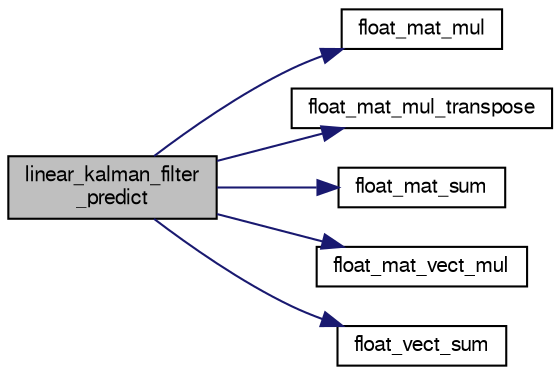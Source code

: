 digraph "linear_kalman_filter_predict"
{
  edge [fontname="FreeSans",fontsize="10",labelfontname="FreeSans",labelfontsize="10"];
  node [fontname="FreeSans",fontsize="10",shape=record];
  rankdir="LR";
  Node1 [label="linear_kalman_filter\l_predict",height=0.2,width=0.4,color="black", fillcolor="grey75", style="filled", fontcolor="black"];
  Node1 -> Node2 [color="midnightblue",fontsize="10",style="solid",fontname="FreeSans"];
  Node2 [label="float_mat_mul",height=0.2,width=0.4,color="black", fillcolor="white", style="filled",URL="$group__math__algebra__float.html#gaa2086b4cd9a5203452c165ee3c55eaee",tooltip="o = a * b "];
  Node1 -> Node3 [color="midnightblue",fontsize="10",style="solid",fontname="FreeSans"];
  Node3 [label="float_mat_mul_transpose",height=0.2,width=0.4,color="black", fillcolor="white", style="filled",URL="$group__math__algebra__float.html#ga0a7d59fb7d31456ca480a31fec6deb19",tooltip="o = a * b&#39; "];
  Node1 -> Node4 [color="midnightblue",fontsize="10",style="solid",fontname="FreeSans"];
  Node4 [label="float_mat_sum",height=0.2,width=0.4,color="black", fillcolor="white", style="filled",URL="$group__math__algebra__float.html#ga2d143f10f40b2f1299abc89b74d45a7d",tooltip="o = a + b "];
  Node1 -> Node5 [color="midnightblue",fontsize="10",style="solid",fontname="FreeSans"];
  Node5 [label="float_mat_vect_mul",height=0.2,width=0.4,color="black", fillcolor="white", style="filled",URL="$group__math__algebra__float.html#ga51d4918e372875631e37401779d07b83",tooltip="o = a * b "];
  Node1 -> Node6 [color="midnightblue",fontsize="10",style="solid",fontname="FreeSans"];
  Node6 [label="float_vect_sum",height=0.2,width=0.4,color="black", fillcolor="white", style="filled",URL="$group__math__algebra__float.html#ga0c9a0d18305c582cf58a79771919c1e9",tooltip="o = a + b "];
}
